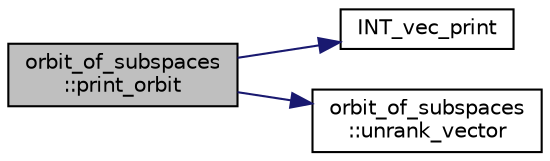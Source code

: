 digraph "orbit_of_subspaces::print_orbit"
{
  edge [fontname="Helvetica",fontsize="10",labelfontname="Helvetica",labelfontsize="10"];
  node [fontname="Helvetica",fontsize="10",shape=record];
  rankdir="LR";
  Node215 [label="orbit_of_subspaces\l::print_orbit",height=0.2,width=0.4,color="black", fillcolor="grey75", style="filled", fontcolor="black"];
  Node215 -> Node216 [color="midnightblue",fontsize="10",style="solid",fontname="Helvetica"];
  Node216 [label="INT_vec_print",height=0.2,width=0.4,color="black", fillcolor="white", style="filled",URL="$df/dbf/sajeeb_8_c.html#a79a5901af0b47dd0d694109543c027fe"];
  Node215 -> Node217 [color="midnightblue",fontsize="10",style="solid",fontname="Helvetica"];
  Node217 [label="orbit_of_subspaces\l::unrank_vector",height=0.2,width=0.4,color="black", fillcolor="white", style="filled",URL="$d5/d64/classorbit__of__subspaces.html#ae9d77a5ecea190c96ea3efebc50f27a8"];
}
